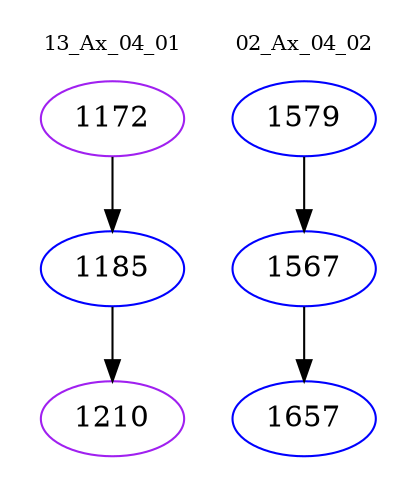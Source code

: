 digraph{
subgraph cluster_0 {
color = white
label = "13_Ax_04_01";
fontsize=10;
T0_1172 [label="1172", color="purple"]
T0_1172 -> T0_1185 [color="black"]
T0_1185 [label="1185", color="blue"]
T0_1185 -> T0_1210 [color="black"]
T0_1210 [label="1210", color="purple"]
}
subgraph cluster_1 {
color = white
label = "02_Ax_04_02";
fontsize=10;
T1_1579 [label="1579", color="blue"]
T1_1579 -> T1_1567 [color="black"]
T1_1567 [label="1567", color="blue"]
T1_1567 -> T1_1657 [color="black"]
T1_1657 [label="1657", color="blue"]
}
}

